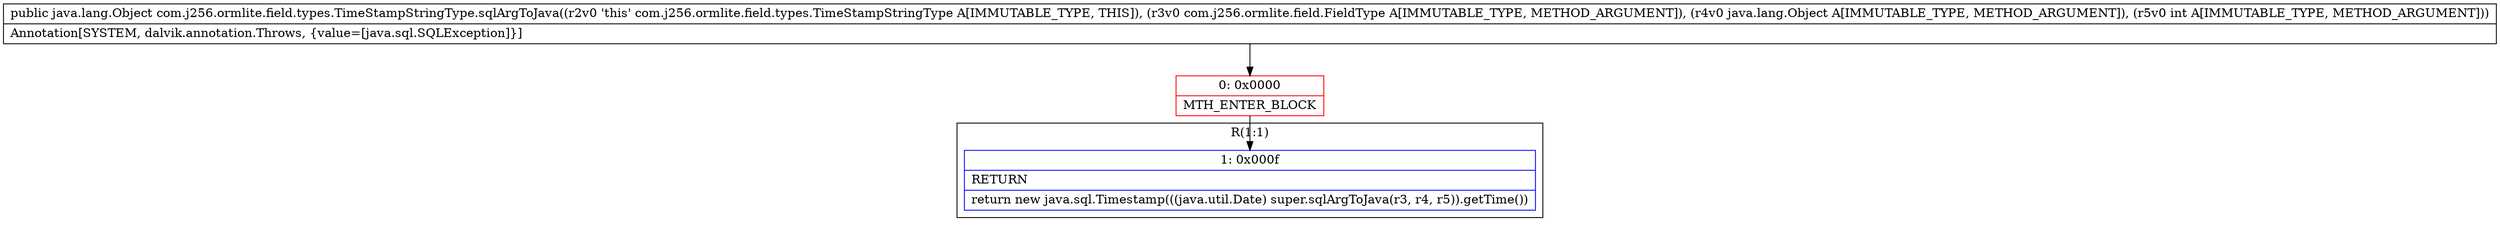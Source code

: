digraph "CFG forcom.j256.ormlite.field.types.TimeStampStringType.sqlArgToJava(Lcom\/j256\/ormlite\/field\/FieldType;Ljava\/lang\/Object;I)Ljava\/lang\/Object;" {
subgraph cluster_Region_424337208 {
label = "R(1:1)";
node [shape=record,color=blue];
Node_1 [shape=record,label="{1\:\ 0x000f|RETURN\l|return new java.sql.Timestamp(((java.util.Date) super.sqlArgToJava(r3, r4, r5)).getTime())\l}"];
}
Node_0 [shape=record,color=red,label="{0\:\ 0x0000|MTH_ENTER_BLOCK\l}"];
MethodNode[shape=record,label="{public java.lang.Object com.j256.ormlite.field.types.TimeStampStringType.sqlArgToJava((r2v0 'this' com.j256.ormlite.field.types.TimeStampStringType A[IMMUTABLE_TYPE, THIS]), (r3v0 com.j256.ormlite.field.FieldType A[IMMUTABLE_TYPE, METHOD_ARGUMENT]), (r4v0 java.lang.Object A[IMMUTABLE_TYPE, METHOD_ARGUMENT]), (r5v0 int A[IMMUTABLE_TYPE, METHOD_ARGUMENT]))  | Annotation[SYSTEM, dalvik.annotation.Throws, \{value=[java.sql.SQLException]\}]\l}"];
MethodNode -> Node_0;
Node_0 -> Node_1;
}

